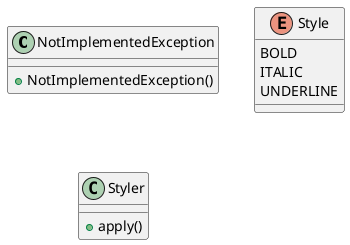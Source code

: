 @startuml

    class NotImplementedException {
        + NotImplementedException()
    }

    enum Style {
      BOLD
      ITALIC
      UNDERLINE
    }


    class Styler {
        + apply()
    }

@enduml
